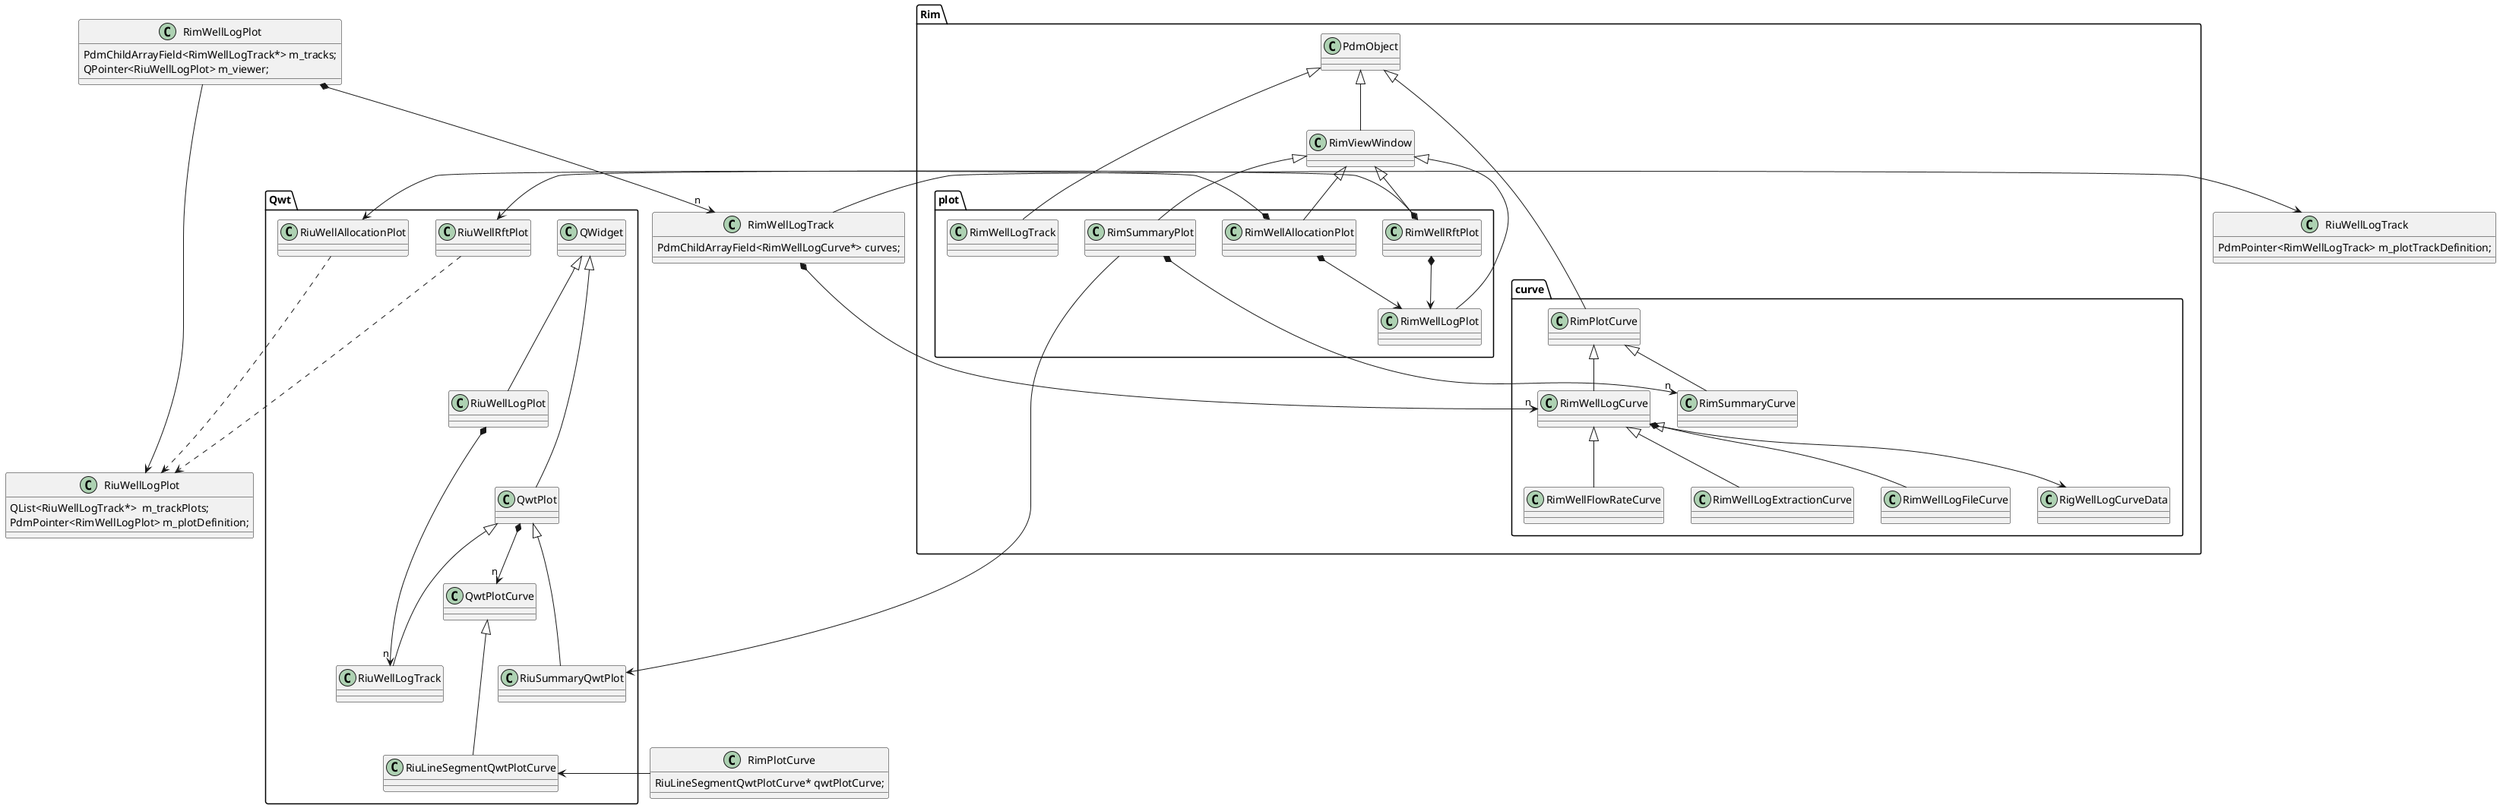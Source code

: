 @startuml
package Rim {

PdmObject <|-- RimViewWindow
package plot {
RimViewWindow <|-- RimWellLogPlot
RimViewWindow <|-- RimSummaryPlot

PdmObject <|-- RimWellLogTrack

RimViewWindow <|-- RimWellAllocationPlot
RimViewWindow <|-- RimWellRftPlot
RimWellAllocationPlot *--> RimWellLogPlot
RimWellRftPlot *--> RimWellLogPlot
}
package curve {

PdmObject <|---- RimPlotCurve
RimPlotCurve <|-- RimWellLogCurve
RimPlotCurve <|-- RimSummaryCurve
RimWellLogCurve <|-- RimWellFlowRateCurve
RimWellLogCurve <|-- RimWellLogExtractionCurve
RimWellLogCurve <|-- RimWellLogFileCurve
RimWellLogCurve *--> RigWellLogCurveData
}
}




class RimWellLogTrack {
PdmChildArrayField<RimWellLogCurve*> curves;
}

class RimPlotCurve {
RiuLineSegmentQwtPlotCurve* qwtPlotCurve;
}

class RimWellLogPlot {
  PdmChildArrayField<RimWellLogTrack*> m_tracks;
  QPointer<RiuWellLogPlot> m_viewer;
}

package Qwt {
QWidget <|--- RiuWellLogPlot
QWidget <|-- QwtPlot
QwtPlot <|--- RiuWellLogTrack
QwtPlot <|--- RiuSummaryQwtPlot

RiuWellLogPlot *----> "n" RiuWellLogTrack
QwtPlot *--> "n" QwtPlotCurve
QwtPlotCurve <|-- RiuLineSegmentQwtPlotCurve
RiuWellLogTrack --[hidden]> RiuLineSegmentQwtPlotCurve

class RiuWellAllocationPlot{
}
class RiuWellRftPlot{
}
}

class RiuWellLogPlot {
  QList<RiuWellLogTrack*>  m_trackPlots;
  PdmPointer<RimWellLogPlot> m_plotDefinition;
}

class RiuWellLogTrack {
  PdmPointer<RimWellLogTrack> m_plotTrackDefinition;
}
RimWellLogPlot *---> "n" RimWellLogTrack
RimWellLogTrack *---> "n" RimWellLogCurve

RimSummaryPlot *---> "n" RimSummaryCurve

RimWellLogPlot -r-> RiuWellLogPlot
RimWellLogTrack -r-> RiuWellLogTrack
RimPlotCurve -r-> RiuLineSegmentQwtPlotCurve
RimSummaryPlot -r-> RiuSummaryQwtPlot
RimWellAllocationPlot *-> RiuWellAllocationPlot
RimWellRftPlot *-> RiuWellRftPlot
RiuWellAllocationPlot ....> RiuWellLogPlot
RiuWellRftPlot ....> RiuWellLogPlot

@enduml

